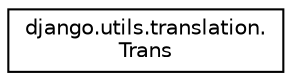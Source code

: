 digraph "Graphical Class Hierarchy"
{
 // LATEX_PDF_SIZE
  edge [fontname="Helvetica",fontsize="10",labelfontname="Helvetica",labelfontsize="10"];
  node [fontname="Helvetica",fontsize="10",shape=record];
  rankdir="LR";
  Node0 [label="django.utils.translation.\lTrans",height=0.2,width=0.4,color="black", fillcolor="white", style="filled",URL="$classdjango_1_1utils_1_1translation_1_1_trans.html",tooltip=" "];
}
